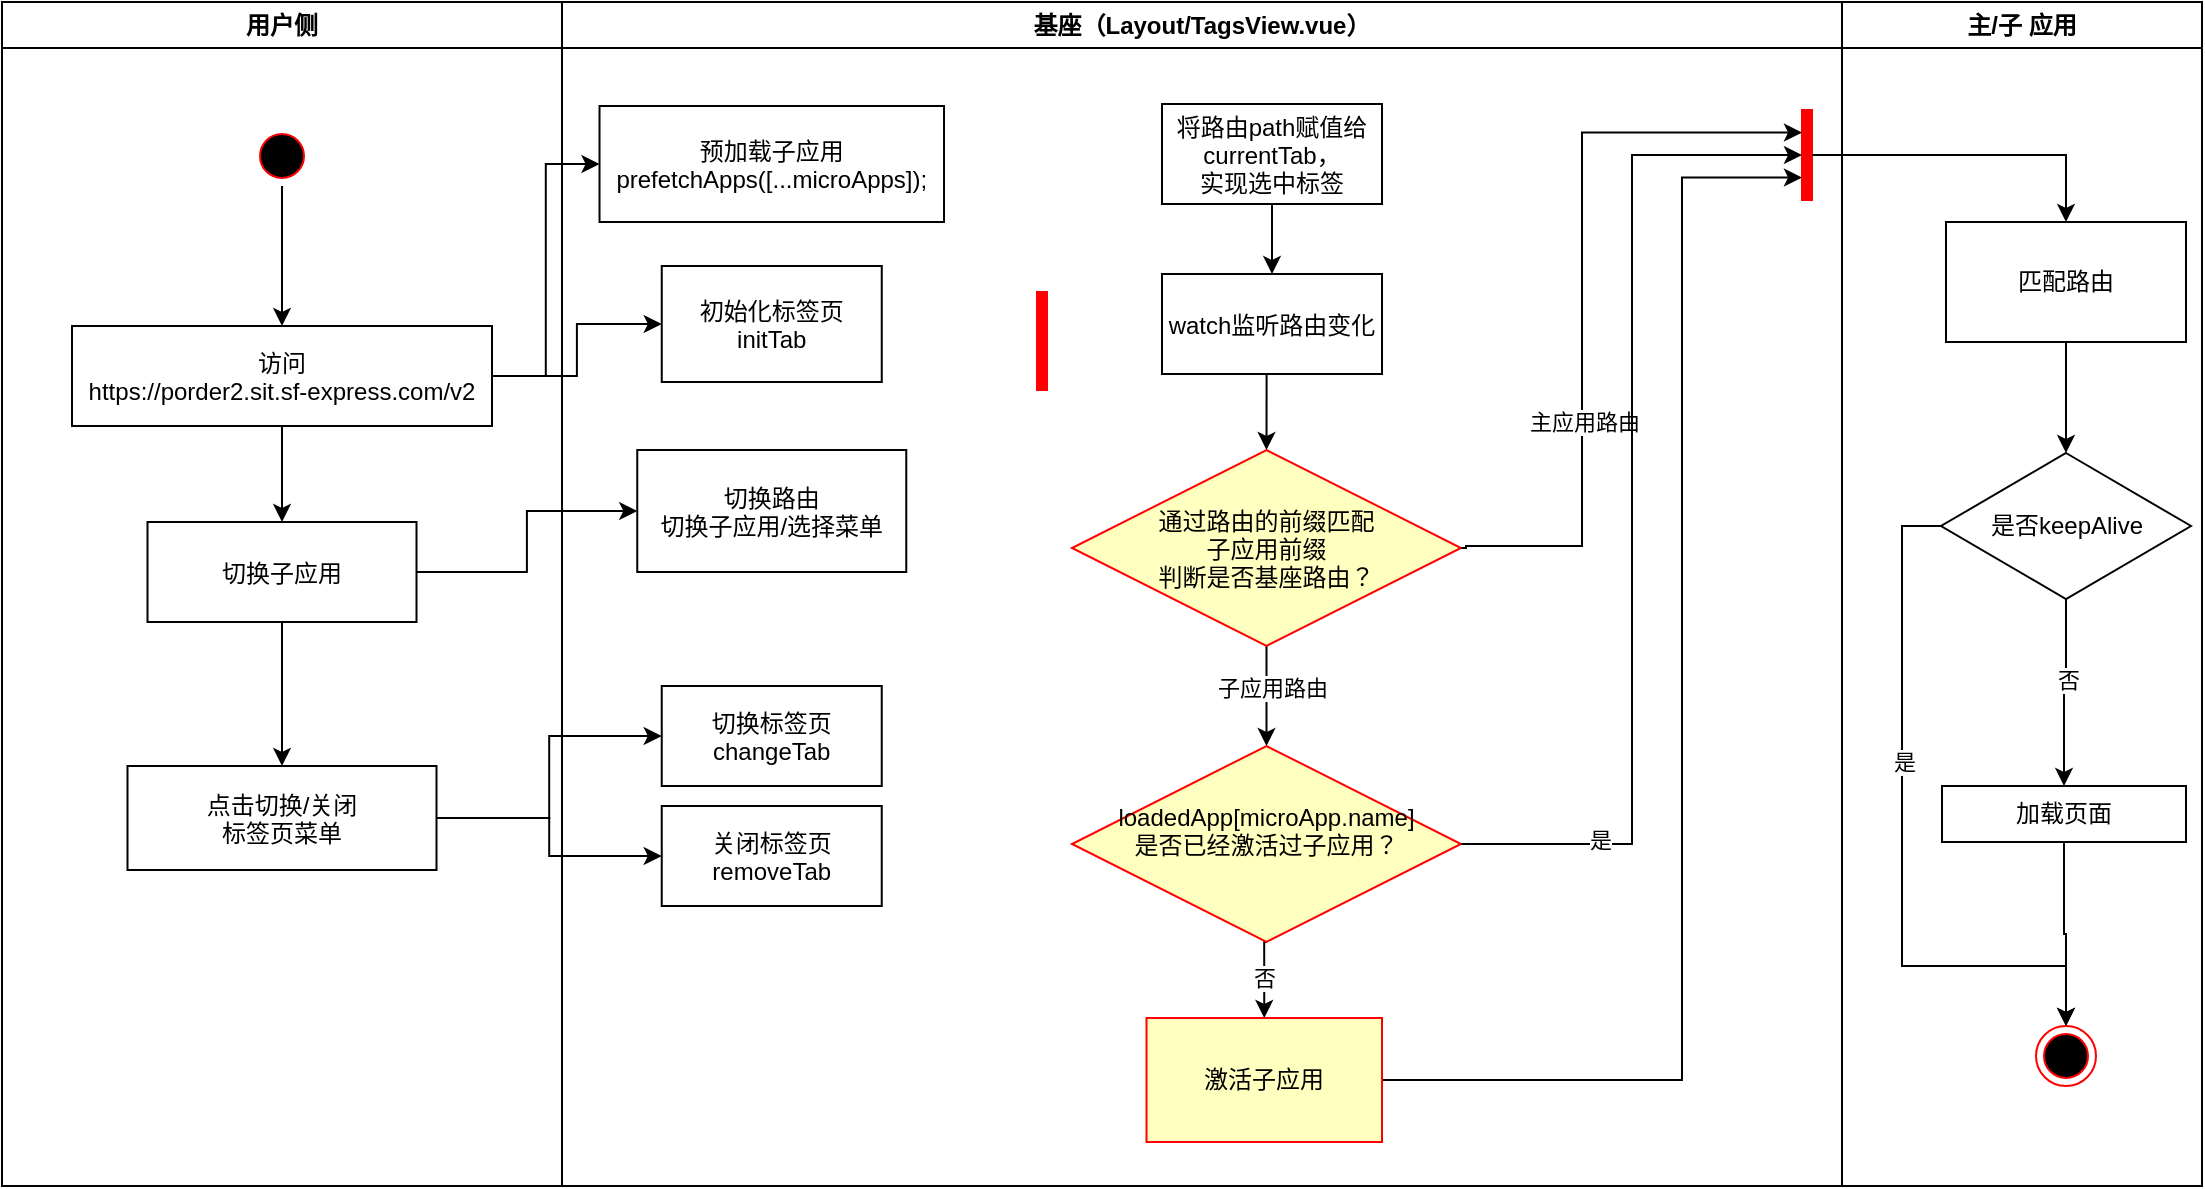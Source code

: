 <mxfile version="22.1.16" type="github">
  <diagram name="Page-1" id="e7e014a7-5840-1c2e-5031-d8a46d1fe8dd">
    <mxGraphModel dx="1060" dy="646" grid="1" gridSize="10" guides="1" tooltips="1" connect="1" arrows="1" fold="1" page="1" pageScale="1" pageWidth="1169" pageHeight="826" background="none" math="0" shadow="0">
      <root>
        <mxCell id="0" />
        <mxCell id="1" parent="0" />
        <mxCell id="2" value="用户侧" style="swimlane;whiteSpace=wrap" parent="1" vertex="1">
          <mxGeometry x="50" y="128" width="280" height="592" as="geometry" />
        </mxCell>
        <mxCell id="s6vndLfNrxJ4w4ECm9Xj-50" style="edgeStyle=orthogonalEdgeStyle;rounded=0;orthogonalLoop=1;jettySize=auto;html=1;exitX=0.5;exitY=1;exitDx=0;exitDy=0;entryX=0.5;entryY=0;entryDx=0;entryDy=0;" edge="1" parent="2" source="8" target="s6vndLfNrxJ4w4ECm9Xj-49">
          <mxGeometry relative="1" as="geometry" />
        </mxCell>
        <mxCell id="8" value="访问&#xa;https://porder2.sit.sf-express.com/v2" style="" parent="2" vertex="1">
          <mxGeometry x="35" y="162" width="210" height="50" as="geometry" />
        </mxCell>
        <mxCell id="s6vndLfNrxJ4w4ECm9Xj-43" style="edgeStyle=orthogonalEdgeStyle;rounded=0;orthogonalLoop=1;jettySize=auto;html=1;entryX=0.5;entryY=0;entryDx=0;entryDy=0;" edge="1" parent="2" source="13" target="8">
          <mxGeometry relative="1" as="geometry" />
        </mxCell>
        <mxCell id="13" value="" style="ellipse;shape=startState;fillColor=#000000;strokeColor=#ff0000;" parent="2" vertex="1">
          <mxGeometry x="125" y="62" width="30" height="30" as="geometry" />
        </mxCell>
        <mxCell id="s6vndLfNrxJ4w4ECm9Xj-52" value="" style="edgeStyle=orthogonalEdgeStyle;rounded=0;orthogonalLoop=1;jettySize=auto;html=1;" edge="1" parent="2" source="s6vndLfNrxJ4w4ECm9Xj-49" target="s6vndLfNrxJ4w4ECm9Xj-51">
          <mxGeometry relative="1" as="geometry" />
        </mxCell>
        <mxCell id="s6vndLfNrxJ4w4ECm9Xj-49" value="切换子应用" style="" vertex="1" parent="2">
          <mxGeometry x="72.75" y="260" width="134.5" height="50" as="geometry" />
        </mxCell>
        <mxCell id="s6vndLfNrxJ4w4ECm9Xj-51" value="点击切换/关闭&#xa;标签页菜单" style="" vertex="1" parent="2">
          <mxGeometry x="62.75" y="382" width="154.5" height="52" as="geometry" />
        </mxCell>
        <mxCell id="3" value="基座（Layout/TagsView.vue）" style="swimlane;whiteSpace=wrap" parent="1" vertex="1">
          <mxGeometry x="330" y="128" width="640" height="592" as="geometry" />
        </mxCell>
        <mxCell id="15" value="切换路由&#xa;切换子应用/选择菜单" style="" parent="3" vertex="1">
          <mxGeometry x="37.63" y="224" width="134.5" height="61" as="geometry" />
        </mxCell>
        <mxCell id="s6vndLfNrxJ4w4ECm9Xj-105" style="edgeStyle=orthogonalEdgeStyle;rounded=0;orthogonalLoop=1;jettySize=auto;html=1;exitX=0.5;exitY=1;exitDx=0;exitDy=0;entryX=0.5;entryY=0;entryDx=0;entryDy=0;" edge="1" parent="3" source="16" target="21">
          <mxGeometry relative="1" as="geometry" />
        </mxCell>
        <mxCell id="16" value="watch监听路由变化" style="" parent="3" vertex="1">
          <mxGeometry x="300" y="136" width="110" height="50" as="geometry" />
        </mxCell>
        <mxCell id="18" value="初始化标签页&#xa;initTab" style="" parent="3" vertex="1">
          <mxGeometry x="49.88" y="132" width="110" height="58" as="geometry" />
        </mxCell>
        <mxCell id="s6vndLfNrxJ4w4ECm9Xj-98" value="" style="edgeStyle=orthogonalEdgeStyle;rounded=0;orthogonalLoop=1;jettySize=auto;html=1;" edge="1" parent="3" source="21" target="s6vndLfNrxJ4w4ECm9Xj-97">
          <mxGeometry relative="1" as="geometry" />
        </mxCell>
        <mxCell id="s6vndLfNrxJ4w4ECm9Xj-101" value="子应用路由" style="edgeLabel;html=1;align=center;verticalAlign=middle;resizable=0;points=[];" vertex="1" connectable="0" parent="s6vndLfNrxJ4w4ECm9Xj-98">
          <mxGeometry x="-0.151" y="2" relative="1" as="geometry">
            <mxPoint as="offset" />
          </mxGeometry>
        </mxCell>
        <mxCell id="21" value="通过路由的前缀匹配&#xa;子应用前缀&#xa;判断是否基座路由？" style="rhombus;fillColor=#ffffc0;strokeColor=#ff0000;" parent="3" vertex="1">
          <mxGeometry x="255" y="224" width="194.5" height="98" as="geometry" />
        </mxCell>
        <mxCell id="25" value="" style="shape=line;strokeWidth=6;strokeColor=#ff0000;rotation=90" parent="3" vertex="1">
          <mxGeometry x="215" y="162" width="50" height="15" as="geometry" />
        </mxCell>
        <mxCell id="34" value="" style="whiteSpace=wrap;strokeColor=#FF0000;fillColor=#FF0000" parent="3" vertex="1">
          <mxGeometry x="620" y="54" width="5" height="45" as="geometry" />
        </mxCell>
        <mxCell id="s6vndLfNrxJ4w4ECm9Xj-106" style="edgeStyle=orthogonalEdgeStyle;rounded=0;orthogonalLoop=1;jettySize=auto;html=1;exitX=0.5;exitY=1;exitDx=0;exitDy=0;entryX=0.5;entryY=0;entryDx=0;entryDy=0;" edge="1" parent="3" source="s6vndLfNrxJ4w4ECm9Xj-53" target="16">
          <mxGeometry relative="1" as="geometry" />
        </mxCell>
        <mxCell id="s6vndLfNrxJ4w4ECm9Xj-53" value="将路由path赋值给&#xa;currentTab，&#xa;实现选中标签" style="" vertex="1" parent="3">
          <mxGeometry x="300" y="51" width="110" height="50" as="geometry" />
        </mxCell>
        <mxCell id="s6vndLfNrxJ4w4ECm9Xj-55" value="切换标签页&#xa;changeTab" style="" vertex="1" parent="3">
          <mxGeometry x="49.87" y="342" width="110" height="50" as="geometry" />
        </mxCell>
        <mxCell id="s6vndLfNrxJ4w4ECm9Xj-74" value="预加载子应用&#xa;prefetchApps([...microApps]);" style="" vertex="1" parent="3">
          <mxGeometry x="18.76" y="52" width="172.25" height="58" as="geometry" />
        </mxCell>
        <mxCell id="s6vndLfNrxJ4w4ECm9Xj-77" value="关闭标签页&#xa;removeTab" style="" vertex="1" parent="3">
          <mxGeometry x="49.87" y="402" width="110" height="50" as="geometry" />
        </mxCell>
        <mxCell id="s6vndLfNrxJ4w4ECm9Xj-108" style="edgeStyle=orthogonalEdgeStyle;rounded=0;orthogonalLoop=1;jettySize=auto;html=1;exitX=1;exitY=0.5;exitDx=0;exitDy=0;entryX=0;entryY=0.75;entryDx=0;entryDy=0;" edge="1" parent="3" source="s6vndLfNrxJ4w4ECm9Xj-93" target="34">
          <mxGeometry relative="1" as="geometry">
            <mxPoint x="580" y="122" as="targetPoint" />
            <Array as="points">
              <mxPoint x="560" y="539" />
              <mxPoint x="560" y="88" />
            </Array>
          </mxGeometry>
        </mxCell>
        <mxCell id="s6vndLfNrxJ4w4ECm9Xj-93" value="激活子应用" style="whiteSpace=wrap;html=1;fillColor=#ffffc0;strokeColor=#ff0000;" vertex="1" parent="3">
          <mxGeometry x="292.25" y="508" width="117.75" height="62" as="geometry" />
        </mxCell>
        <mxCell id="s6vndLfNrxJ4w4ECm9Xj-99" value="否" style="edgeStyle=orthogonalEdgeStyle;rounded=0;orthogonalLoop=1;jettySize=auto;html=1;exitX=0.5;exitY=1;exitDx=0;exitDy=0;entryX=0.5;entryY=0;entryDx=0;entryDy=0;" edge="1" parent="3" source="s6vndLfNrxJ4w4ECm9Xj-97" target="s6vndLfNrxJ4w4ECm9Xj-93">
          <mxGeometry relative="1" as="geometry" />
        </mxCell>
        <mxCell id="s6vndLfNrxJ4w4ECm9Xj-97" value="loadedApp[microApp.name]&#xa;是否已经激活过子应用？&#xa;" style="rhombus;fillColor=#ffffc0;strokeColor=#ff0000;" vertex="1" parent="3">
          <mxGeometry x="255" y="372" width="194.5" height="98" as="geometry" />
        </mxCell>
        <mxCell id="s6vndLfNrxJ4w4ECm9Xj-88" value="" style="edgeStyle=orthogonalEdgeStyle;rounded=0;orthogonalLoop=1;jettySize=auto;html=1;exitX=1;exitY=0.5;exitDx=0;exitDy=0;entryX=0;entryY=0.25;entryDx=0;entryDy=0;" edge="1" parent="3" source="21" target="34">
          <mxGeometry relative="1" as="geometry">
            <mxPoint x="550" y="212" as="targetPoint" />
            <Array as="points">
              <mxPoint x="452" y="273" />
              <mxPoint x="510" y="272" />
              <mxPoint x="510" y="156" />
            </Array>
          </mxGeometry>
        </mxCell>
        <mxCell id="s6vndLfNrxJ4w4ECm9Xj-89" value="主应用路由" style="edgeLabel;html=1;align=center;verticalAlign=middle;resizable=0;points=[];" vertex="1" connectable="0" parent="s6vndLfNrxJ4w4ECm9Xj-88">
          <mxGeometry x="-0.347" y="-1" relative="1" as="geometry">
            <mxPoint as="offset" />
          </mxGeometry>
        </mxCell>
        <mxCell id="s6vndLfNrxJ4w4ECm9Xj-102" style="edgeStyle=orthogonalEdgeStyle;rounded=0;orthogonalLoop=1;jettySize=auto;html=1;exitX=1;exitY=0.5;exitDx=0;exitDy=0;entryX=0;entryY=0.5;entryDx=0;entryDy=0;" edge="1" parent="3" source="s6vndLfNrxJ4w4ECm9Xj-97" target="34">
          <mxGeometry relative="1" as="geometry">
            <mxPoint x="623" y="168" as="targetPoint" />
            <Array as="points">
              <mxPoint x="535" y="421" />
              <mxPoint x="535" y="77" />
            </Array>
          </mxGeometry>
        </mxCell>
        <mxCell id="s6vndLfNrxJ4w4ECm9Xj-103" value="是" style="edgeLabel;html=1;align=center;verticalAlign=middle;resizable=0;points=[];" vertex="1" connectable="0" parent="s6vndLfNrxJ4w4ECm9Xj-102">
          <mxGeometry x="-0.734" y="2" relative="1" as="geometry">
            <mxPoint x="1" as="offset" />
          </mxGeometry>
        </mxCell>
        <mxCell id="4" value="主/子 应用" style="swimlane;whiteSpace=wrap" parent="1" vertex="1">
          <mxGeometry x="970" y="128" width="180" height="592" as="geometry" />
        </mxCell>
        <mxCell id="38" value="" style="ellipse;shape=endState;fillColor=#000000;strokeColor=#ff0000" parent="4" vertex="1">
          <mxGeometry x="97" y="512" width="30" height="30" as="geometry" />
        </mxCell>
        <mxCell id="s6vndLfNrxJ4w4ECm9Xj-62" value="" style="edgeStyle=orthogonalEdgeStyle;rounded=0;orthogonalLoop=1;jettySize=auto;html=1;entryX=0.5;entryY=0;entryDx=0;entryDy=0;exitX=0;exitY=0.5;exitDx=0;exitDy=0;" edge="1" parent="4" source="s6vndLfNrxJ4w4ECm9Xj-59" target="38">
          <mxGeometry relative="1" as="geometry">
            <mxPoint x="91" y="392" as="targetPoint" />
            <Array as="points">
              <mxPoint x="30" y="262" />
              <mxPoint x="30" y="482" />
              <mxPoint x="112" y="482" />
            </Array>
          </mxGeometry>
        </mxCell>
        <mxCell id="s6vndLfNrxJ4w4ECm9Xj-63" value="是" style="edgeLabel;html=1;align=center;verticalAlign=middle;resizable=0;points=[];" vertex="1" connectable="0" parent="s6vndLfNrxJ4w4ECm9Xj-62">
          <mxGeometry x="-0.219" y="1" relative="1" as="geometry">
            <mxPoint as="offset" />
          </mxGeometry>
        </mxCell>
        <mxCell id="s6vndLfNrxJ4w4ECm9Xj-66" value="" style="edgeStyle=orthogonalEdgeStyle;rounded=0;orthogonalLoop=1;jettySize=auto;html=1;entryX=0.5;entryY=0;entryDx=0;entryDy=0;exitX=0.5;exitY=1;exitDx=0;exitDy=0;" edge="1" parent="4" source="s6vndLfNrxJ4w4ECm9Xj-59" target="s6vndLfNrxJ4w4ECm9Xj-65">
          <mxGeometry relative="1" as="geometry">
            <mxPoint x="190" y="282" as="targetPoint" />
          </mxGeometry>
        </mxCell>
        <mxCell id="s6vndLfNrxJ4w4ECm9Xj-67" value="否" style="edgeLabel;html=1;align=center;verticalAlign=middle;resizable=0;points=[];" vertex="1" connectable="0" parent="s6vndLfNrxJ4w4ECm9Xj-66">
          <mxGeometry x="-0.158" y="1" relative="1" as="geometry">
            <mxPoint as="offset" />
          </mxGeometry>
        </mxCell>
        <mxCell id="s6vndLfNrxJ4w4ECm9Xj-59" value="是否keepAlive" style="rhombus;whiteSpace=wrap;html=1;" vertex="1" parent="4">
          <mxGeometry x="49.5" y="225.5" width="125" height="73" as="geometry" />
        </mxCell>
        <mxCell id="s6vndLfNrxJ4w4ECm9Xj-71" style="edgeStyle=orthogonalEdgeStyle;rounded=0;orthogonalLoop=1;jettySize=auto;html=1;exitX=0.5;exitY=1;exitDx=0;exitDy=0;entryX=0.5;entryY=0;entryDx=0;entryDy=0;" edge="1" parent="4" source="s6vndLfNrxJ4w4ECm9Xj-65" target="38">
          <mxGeometry relative="1" as="geometry">
            <mxPoint x="90" y="472" as="targetPoint" />
          </mxGeometry>
        </mxCell>
        <mxCell id="s6vndLfNrxJ4w4ECm9Xj-65" value="加载页面" style="whiteSpace=wrap;html=1;" vertex="1" parent="4">
          <mxGeometry x="50" y="392" width="122" height="28" as="geometry" />
        </mxCell>
        <mxCell id="s6vndLfNrxJ4w4ECm9Xj-83" style="edgeStyle=orthogonalEdgeStyle;rounded=0;orthogonalLoop=1;jettySize=auto;html=1;exitX=0.5;exitY=1;exitDx=0;exitDy=0;entryX=0.5;entryY=0;entryDx=0;entryDy=0;" edge="1" parent="4" source="s6vndLfNrxJ4w4ECm9Xj-81" target="s6vndLfNrxJ4w4ECm9Xj-59">
          <mxGeometry relative="1" as="geometry" />
        </mxCell>
        <mxCell id="s6vndLfNrxJ4w4ECm9Xj-81" value="匹配路由" style="whiteSpace=wrap;html=1;" vertex="1" parent="4">
          <mxGeometry x="52" y="110" width="120" height="60" as="geometry" />
        </mxCell>
        <mxCell id="s6vndLfNrxJ4w4ECm9Xj-76" style="edgeStyle=orthogonalEdgeStyle;rounded=0;orthogonalLoop=1;jettySize=auto;html=1;exitX=1;exitY=0.5;exitDx=0;exitDy=0;entryX=0;entryY=0.5;entryDx=0;entryDy=0;" edge="1" parent="1" source="8" target="s6vndLfNrxJ4w4ECm9Xj-74">
          <mxGeometry relative="1" as="geometry" />
        </mxCell>
        <mxCell id="s6vndLfNrxJ4w4ECm9Xj-79" style="edgeStyle=orthogonalEdgeStyle;rounded=0;orthogonalLoop=1;jettySize=auto;html=1;exitX=1;exitY=0.5;exitDx=0;exitDy=0;entryX=0;entryY=0.5;entryDx=0;entryDy=0;" edge="1" parent="1" source="8" target="18">
          <mxGeometry relative="1" as="geometry" />
        </mxCell>
        <mxCell id="s6vndLfNrxJ4w4ECm9Xj-84" style="edgeStyle=orthogonalEdgeStyle;rounded=0;orthogonalLoop=1;jettySize=auto;html=1;exitX=1;exitY=0.5;exitDx=0;exitDy=0;entryX=0;entryY=0.5;entryDx=0;entryDy=0;" edge="1" parent="1" source="s6vndLfNrxJ4w4ECm9Xj-49" target="15">
          <mxGeometry relative="1" as="geometry" />
        </mxCell>
        <mxCell id="s6vndLfNrxJ4w4ECm9Xj-85" style="edgeStyle=orthogonalEdgeStyle;rounded=0;orthogonalLoop=1;jettySize=auto;html=1;exitX=1;exitY=0.5;exitDx=0;exitDy=0;entryX=0;entryY=0.5;entryDx=0;entryDy=0;" edge="1" parent="1" source="s6vndLfNrxJ4w4ECm9Xj-51" target="s6vndLfNrxJ4w4ECm9Xj-55">
          <mxGeometry relative="1" as="geometry" />
        </mxCell>
        <mxCell id="s6vndLfNrxJ4w4ECm9Xj-86" style="edgeStyle=orthogonalEdgeStyle;rounded=0;orthogonalLoop=1;jettySize=auto;html=1;exitX=1;exitY=0.5;exitDx=0;exitDy=0;entryX=0;entryY=0.5;entryDx=0;entryDy=0;" edge="1" parent="1" source="s6vndLfNrxJ4w4ECm9Xj-51" target="s6vndLfNrxJ4w4ECm9Xj-77">
          <mxGeometry relative="1" as="geometry" />
        </mxCell>
        <mxCell id="s6vndLfNrxJ4w4ECm9Xj-109" style="edgeStyle=orthogonalEdgeStyle;rounded=0;orthogonalLoop=1;jettySize=auto;html=1;exitX=1;exitY=0.5;exitDx=0;exitDy=0;entryX=0.5;entryY=0;entryDx=0;entryDy=0;" edge="1" parent="1" source="34" target="s6vndLfNrxJ4w4ECm9Xj-81">
          <mxGeometry relative="1" as="geometry" />
        </mxCell>
      </root>
    </mxGraphModel>
  </diagram>
</mxfile>
